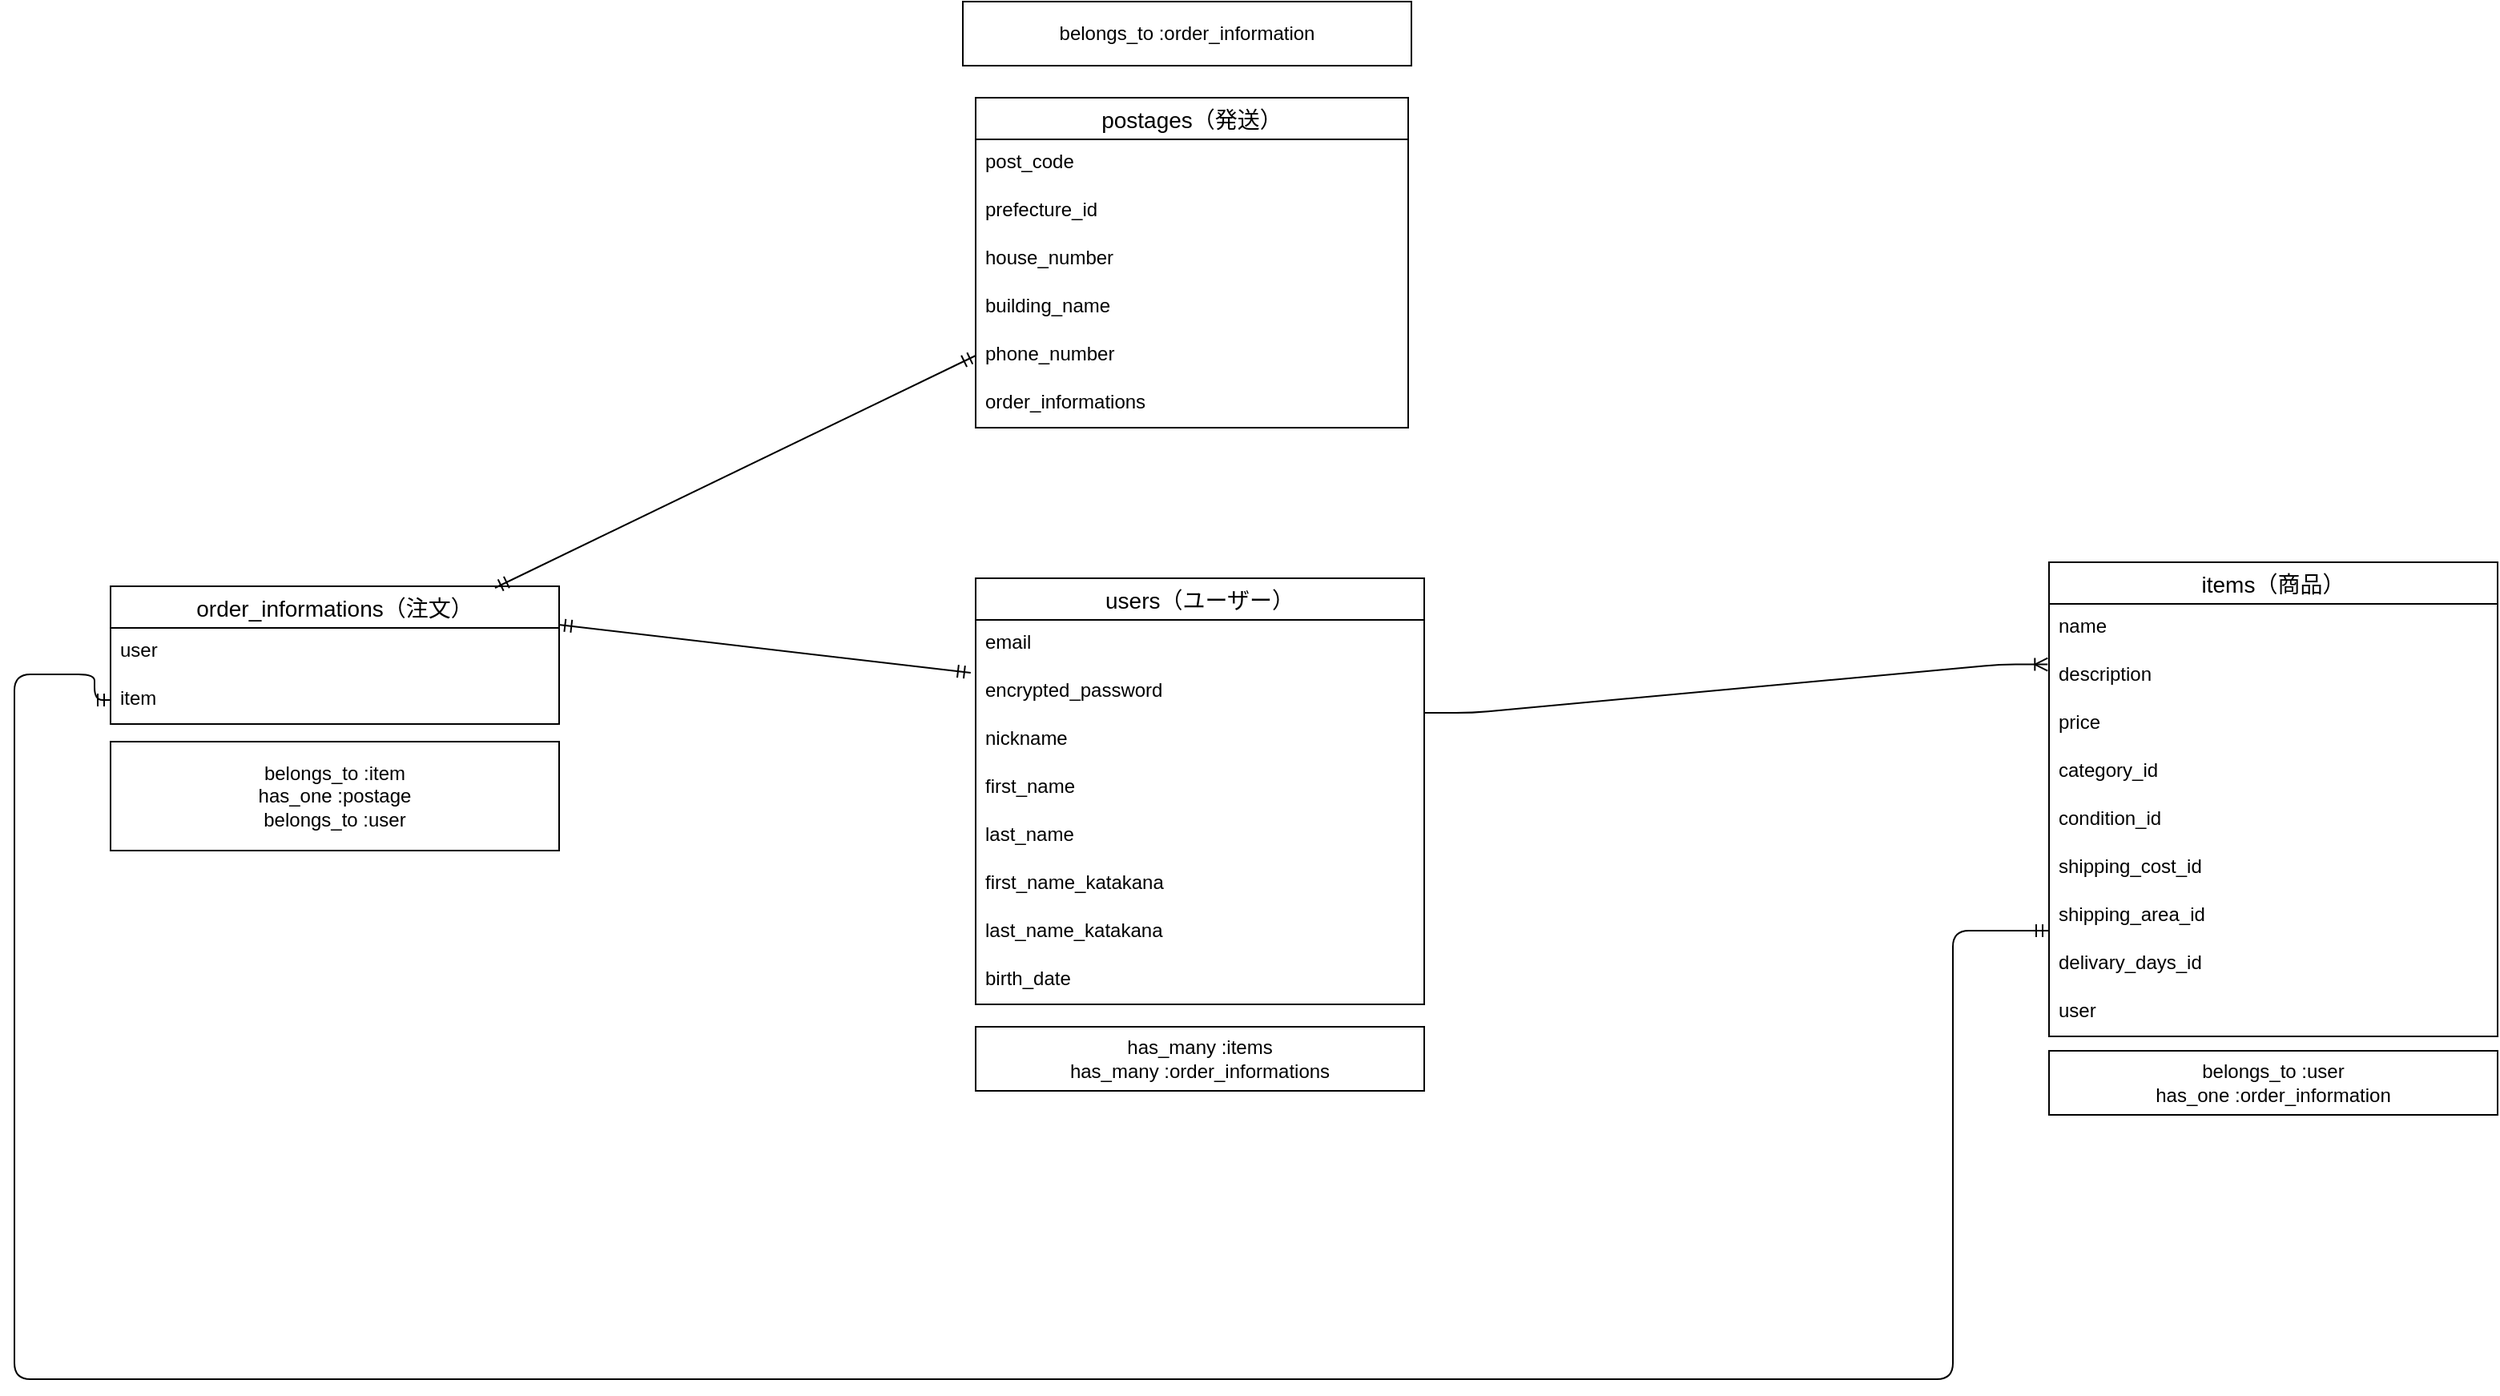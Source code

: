 <mxfile>
    <diagram id="cjZqhBKdWVN-0okDZN_a" name="ページ1">
        <mxGraphModel dx="1645" dy="1166" grid="1" gridSize="10" guides="1" tooltips="1" connect="1" arrows="1" fold="1" page="1" pageScale="1" pageWidth="1654" pageHeight="1169" math="0" shadow="0">
            <root>
                <mxCell id="0"/>
                <mxCell id="1" parent="0"/>
                <mxCell id="27" value="" style="edgeStyle=none;html=1;" parent="1" edge="1">
                    <mxGeometry relative="1" as="geometry">
                        <mxPoint x="255" y="406" as="sourcePoint"/>
                        <mxPoint x="255" y="406" as="targetPoint"/>
                    </mxGeometry>
                </mxCell>
                <mxCell id="97" value="users（ユーザー）" style="swimlane;fontStyle=0;childLayout=stackLayout;horizontal=1;startSize=26;horizontalStack=0;resizeParent=1;resizeParentMax=0;resizeLast=0;collapsible=1;marginBottom=0;align=center;fontSize=14;" parent="1" vertex="1">
                    <mxGeometry x="650" y="500" width="280" height="266" as="geometry">
                        <mxRectangle x="930" y="490" width="60" height="30" as="alternateBounds"/>
                    </mxGeometry>
                </mxCell>
                <mxCell id="98" value="email" style="text;strokeColor=none;fillColor=none;spacingLeft=4;spacingRight=4;overflow=hidden;rotatable=0;points=[[0,0.5],[1,0.5]];portConstraint=eastwest;fontSize=12;" parent="97" vertex="1">
                    <mxGeometry y="26" width="280" height="30" as="geometry"/>
                </mxCell>
                <mxCell id="102" value="encrypted_password" style="text;strokeColor=none;fillColor=none;spacingLeft=4;spacingRight=4;overflow=hidden;rotatable=0;points=[[0,0.5],[1,0.5]];portConstraint=eastwest;fontSize=12;" parent="97" vertex="1">
                    <mxGeometry y="56" width="280" height="30" as="geometry"/>
                </mxCell>
                <mxCell id="99" value="nickname" style="text;strokeColor=none;fillColor=none;spacingLeft=4;spacingRight=4;overflow=hidden;rotatable=0;points=[[0,0.5],[1,0.5]];portConstraint=eastwest;fontSize=12;" parent="97" vertex="1">
                    <mxGeometry y="86" width="280" height="30" as="geometry"/>
                </mxCell>
                <mxCell id="152" value="first_name" style="text;strokeColor=none;fillColor=none;spacingLeft=4;spacingRight=4;overflow=hidden;rotatable=0;points=[[0,0.5],[1,0.5]];portConstraint=eastwest;fontSize=12;" parent="97" vertex="1">
                    <mxGeometry y="116" width="280" height="30" as="geometry"/>
                </mxCell>
                <mxCell id="153" value="last_name" style="text;strokeColor=none;fillColor=none;spacingLeft=4;spacingRight=4;overflow=hidden;rotatable=0;points=[[0,0.5],[1,0.5]];portConstraint=eastwest;fontSize=12;" parent="97" vertex="1">
                    <mxGeometry y="146" width="280" height="30" as="geometry"/>
                </mxCell>
                <mxCell id="182" value="first_name_katakana" style="text;strokeColor=none;fillColor=none;spacingLeft=4;spacingRight=4;overflow=hidden;rotatable=0;points=[[0,0.5],[1,0.5]];portConstraint=eastwest;fontSize=12;" parent="97" vertex="1">
                    <mxGeometry y="176" width="280" height="30" as="geometry"/>
                </mxCell>
                <mxCell id="181" value="last_name_katakana" style="text;strokeColor=none;fillColor=none;spacingLeft=4;spacingRight=4;overflow=hidden;rotatable=0;points=[[0,0.5],[1,0.5]];portConstraint=eastwest;fontSize=12;" parent="97" vertex="1">
                    <mxGeometry y="206" width="280" height="30" as="geometry"/>
                </mxCell>
                <mxCell id="154" value="birth_date" style="text;strokeColor=none;fillColor=none;spacingLeft=4;spacingRight=4;overflow=hidden;rotatable=0;points=[[0,0.5],[1,0.5]];portConstraint=eastwest;fontSize=12;" parent="97" vertex="1">
                    <mxGeometry y="236" width="280" height="30" as="geometry"/>
                </mxCell>
                <mxCell id="104" value="items（商品）" style="swimlane;fontStyle=0;childLayout=stackLayout;horizontal=1;startSize=26;horizontalStack=0;resizeParent=1;resizeParentMax=0;resizeLast=0;collapsible=1;marginBottom=0;align=center;fontSize=14;" parent="1" vertex="1">
                    <mxGeometry x="1320" y="490" width="280" height="296" as="geometry">
                        <mxRectangle x="1160" y="490" width="220" height="30" as="alternateBounds"/>
                    </mxGeometry>
                </mxCell>
                <mxCell id="108" value="name" style="text;strokeColor=none;fillColor=none;spacingLeft=4;spacingRight=4;overflow=hidden;rotatable=0;points=[[0,0.5],[1,0.5]];portConstraint=eastwest;fontSize=12;" parent="104" vertex="1">
                    <mxGeometry y="26" width="280" height="30" as="geometry"/>
                </mxCell>
                <mxCell id="109" value="description" style="text;strokeColor=none;fillColor=none;spacingLeft=4;spacingRight=4;overflow=hidden;rotatable=0;points=[[0,0.5],[1,0.5]];portConstraint=eastwest;fontSize=12;" parent="104" vertex="1">
                    <mxGeometry y="56" width="280" height="30" as="geometry"/>
                </mxCell>
                <mxCell id="106" value="price" style="text;strokeColor=none;fillColor=none;spacingLeft=4;spacingRight=4;overflow=hidden;rotatable=0;points=[[0,0.5],[1,0.5]];portConstraint=eastwest;fontSize=12;" parent="104" vertex="1">
                    <mxGeometry y="86" width="280" height="30" as="geometry"/>
                </mxCell>
                <mxCell id="107" value="category_id" style="text;strokeColor=none;fillColor=none;spacingLeft=4;spacingRight=4;overflow=hidden;rotatable=0;points=[[0,0.5],[1,0.5]];portConstraint=eastwest;fontSize=12;" parent="104" vertex="1">
                    <mxGeometry y="116" width="280" height="30" as="geometry"/>
                </mxCell>
                <mxCell id="183" value="condition_id" style="text;strokeColor=none;fillColor=none;spacingLeft=4;spacingRight=4;overflow=hidden;rotatable=0;points=[[0,0.5],[1,0.5]];portConstraint=eastwest;fontSize=12;" parent="104" vertex="1">
                    <mxGeometry y="146" width="280" height="30" as="geometry"/>
                </mxCell>
                <mxCell id="184" value="shipping_cost_id" style="text;strokeColor=none;fillColor=none;spacingLeft=4;spacingRight=4;overflow=hidden;rotatable=0;points=[[0,0.5],[1,0.5]];portConstraint=eastwest;fontSize=12;" parent="104" vertex="1">
                    <mxGeometry y="176" width="280" height="30" as="geometry"/>
                </mxCell>
                <mxCell id="186" value="shipping_area_id" style="text;strokeColor=none;fillColor=none;spacingLeft=4;spacingRight=4;overflow=hidden;rotatable=0;points=[[0,0.5],[1,0.5]];portConstraint=eastwest;fontSize=12;" parent="104" vertex="1">
                    <mxGeometry y="206" width="280" height="30" as="geometry"/>
                </mxCell>
                <mxCell id="185" value="delivary_days_id" style="text;strokeColor=none;fillColor=none;spacingLeft=4;spacingRight=4;overflow=hidden;rotatable=0;points=[[0,0.5],[1,0.5]];portConstraint=eastwest;fontSize=12;" parent="104" vertex="1">
                    <mxGeometry y="236" width="280" height="30" as="geometry"/>
                </mxCell>
                <mxCell id="195" value="user" style="text;strokeColor=none;fillColor=none;spacingLeft=4;spacingRight=4;overflow=hidden;rotatable=0;points=[[0,0.5],[1,0.5]];portConstraint=eastwest;fontSize=12;" vertex="1" parent="104">
                    <mxGeometry y="266" width="280" height="30" as="geometry"/>
                </mxCell>
                <mxCell id="117" value="order_informations（注文）" style="swimlane;fontStyle=0;childLayout=stackLayout;horizontal=1;startSize=26;horizontalStack=0;resizeParent=1;resizeParentMax=0;resizeLast=0;collapsible=1;marginBottom=0;align=center;fontSize=14;" parent="1" vertex="1">
                    <mxGeometry x="110" y="505" width="280" height="86" as="geometry"/>
                </mxCell>
                <mxCell id="119" value="user" style="text;strokeColor=none;fillColor=none;spacingLeft=4;spacingRight=4;overflow=hidden;rotatable=0;points=[[0,0.5],[1,0.5]];portConstraint=eastwest;fontSize=12;" parent="117" vertex="1">
                    <mxGeometry y="26" width="280" height="30" as="geometry"/>
                </mxCell>
                <mxCell id="188" value="item" style="text;strokeColor=none;fillColor=none;spacingLeft=4;spacingRight=4;overflow=hidden;rotatable=0;points=[[0,0.5],[1,0.5]];portConstraint=eastwest;fontSize=12;" parent="117" vertex="1">
                    <mxGeometry y="56" width="280" height="30" as="geometry"/>
                </mxCell>
                <mxCell id="145" value="" style="edgeStyle=entityRelationEdgeStyle;fontSize=12;html=1;endArrow=ERoneToMany;entryX=-0.003;entryY=0.26;entryDx=0;entryDy=0;entryPerimeter=0;" parent="1" target="109" edge="1">
                    <mxGeometry width="100" height="100" relative="1" as="geometry">
                        <mxPoint x="930" y="584" as="sourcePoint"/>
                        <mxPoint x="1090" y="440" as="targetPoint"/>
                    </mxGeometry>
                </mxCell>
                <mxCell id="150" value="" style="fontSize=12;html=1;endArrow=ERmandOne;startArrow=ERmandOne;exitX=0.999;exitY=-0.067;exitDx=0;exitDy=0;exitPerimeter=0;entryX=-0.011;entryY=1.1;entryDx=0;entryDy=0;entryPerimeter=0;" parent="1" source="119" target="98" edge="1">
                    <mxGeometry width="100" height="100" relative="1" as="geometry">
                        <mxPoint x="570" y="540" as="sourcePoint"/>
                        <mxPoint x="670" y="440" as="targetPoint"/>
                    </mxGeometry>
                </mxCell>
                <mxCell id="170" value="belongs_to :user&lt;br&gt;has_one :order_information" style="whiteSpace=wrap;html=1;align=center;" parent="1" vertex="1">
                    <mxGeometry x="1320" y="795" width="280" height="40" as="geometry"/>
                </mxCell>
                <mxCell id="171" value="belongs_to :item&lt;br&gt;has_one :postage&lt;br&gt;belongs_to :user" style="whiteSpace=wrap;html=1;align=center;" parent="1" vertex="1">
                    <mxGeometry x="110" y="602" width="280" height="68" as="geometry"/>
                </mxCell>
                <mxCell id="172" value="postages（発送）" style="swimlane;fontStyle=0;childLayout=stackLayout;horizontal=1;startSize=26;horizontalStack=0;resizeParent=1;resizeParentMax=0;resizeLast=0;collapsible=1;marginBottom=0;align=center;fontSize=14;" parent="1" vertex="1">
                    <mxGeometry x="650" y="200" width="270" height="206" as="geometry"/>
                </mxCell>
                <mxCell id="173" value="post_code" style="text;strokeColor=none;fillColor=none;spacingLeft=4;spacingRight=4;overflow=hidden;rotatable=0;points=[[0,0.5],[1,0.5]];portConstraint=eastwest;fontSize=12;" parent="172" vertex="1">
                    <mxGeometry y="26" width="270" height="30" as="geometry"/>
                </mxCell>
                <mxCell id="174" value="prefecture_id" style="text;strokeColor=none;fillColor=none;spacingLeft=4;spacingRight=4;overflow=hidden;rotatable=0;points=[[0,0.5],[1,0.5]];portConstraint=eastwest;fontSize=12;" parent="172" vertex="1">
                    <mxGeometry y="56" width="270" height="30" as="geometry"/>
                </mxCell>
                <mxCell id="175" value="house_number" style="text;strokeColor=none;fillColor=none;spacingLeft=4;spacingRight=4;overflow=hidden;rotatable=0;points=[[0,0.5],[1,0.5]];portConstraint=eastwest;fontSize=12;" parent="172" vertex="1">
                    <mxGeometry y="86" width="270" height="30" as="geometry"/>
                </mxCell>
                <mxCell id="176" value="building_name" style="text;strokeColor=none;fillColor=none;spacingLeft=4;spacingRight=4;overflow=hidden;rotatable=0;points=[[0,0.5],[1,0.5]];portConstraint=eastwest;fontSize=12;" parent="172" vertex="1">
                    <mxGeometry y="116" width="270" height="30" as="geometry"/>
                </mxCell>
                <mxCell id="177" value="phone_number" style="text;strokeColor=none;fillColor=none;spacingLeft=4;spacingRight=4;overflow=hidden;rotatable=0;points=[[0,0.5],[1,0.5]];portConstraint=eastwest;fontSize=12;" parent="172" vertex="1">
                    <mxGeometry y="146" width="270" height="30" as="geometry"/>
                </mxCell>
                <mxCell id="187" value="order_informations" style="text;strokeColor=none;fillColor=none;spacingLeft=4;spacingRight=4;overflow=hidden;rotatable=0;points=[[0,0.5],[1,0.5]];portConstraint=eastwest;fontSize=12;" parent="172" vertex="1">
                    <mxGeometry y="176" width="270" height="30" as="geometry"/>
                </mxCell>
                <mxCell id="178" value="belongs_to :order_information" style="whiteSpace=wrap;html=1;align=center;" parent="1" vertex="1">
                    <mxGeometry x="642" y="140" width="280" height="40" as="geometry"/>
                </mxCell>
                <mxCell id="180" value="has_many :items&lt;br&gt;has_many :order_informations" style="whiteSpace=wrap;html=1;align=center;" parent="1" vertex="1">
                    <mxGeometry x="650" y="780" width="280" height="40" as="geometry"/>
                </mxCell>
                <mxCell id="189" value="" style="fontSize=12;html=1;endArrow=ERmandOne;startArrow=ERmandOne;entryX=0;entryY=0.5;entryDx=0;entryDy=0;" parent="1" target="177" edge="1">
                    <mxGeometry width="100" height="100" relative="1" as="geometry">
                        <mxPoint x="350" y="506" as="sourcePoint"/>
                        <mxPoint x="450" y="406" as="targetPoint"/>
                    </mxGeometry>
                </mxCell>
                <mxCell id="194" value="" style="edgeStyle=orthogonalEdgeStyle;fontSize=12;html=1;endArrow=ERmandOne;startArrow=ERmandOne;exitX=0;exitY=0.5;exitDx=0;exitDy=0;" edge="1" parent="1" source="188">
                    <mxGeometry width="100" height="100" relative="1" as="geometry">
                        <mxPoint x="100" y="730" as="sourcePoint"/>
                        <mxPoint x="1320" y="720" as="targetPoint"/>
                        <Array as="points">
                            <mxPoint x="100" y="576"/>
                            <mxPoint x="100" y="560"/>
                            <mxPoint x="50" y="560"/>
                            <mxPoint x="50" y="1000"/>
                            <mxPoint x="1260" y="1000"/>
                            <mxPoint x="1260" y="720"/>
                        </Array>
                    </mxGeometry>
                </mxCell>
            </root>
        </mxGraphModel>
    </diagram>
</mxfile>